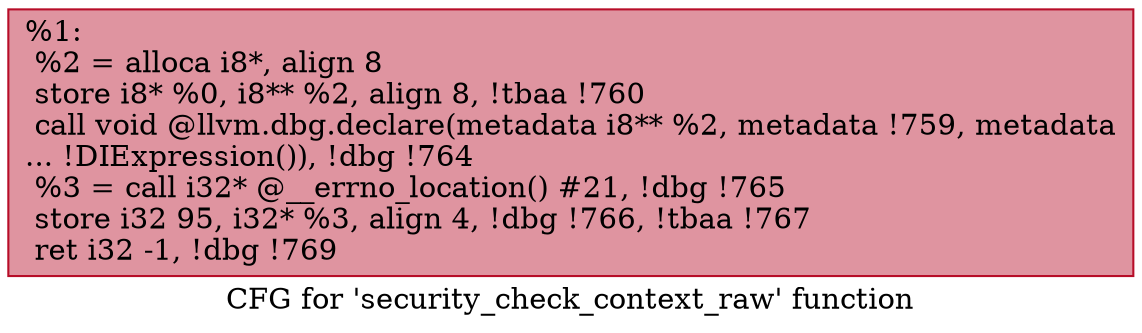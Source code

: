 digraph "CFG for 'security_check_context_raw' function" {
	label="CFG for 'security_check_context_raw' function";

	Node0xa127e0 [shape=record,color="#b70d28ff", style=filled, fillcolor="#b70d2870",label="{%1:\l  %2 = alloca i8*, align 8\l  store i8* %0, i8** %2, align 8, !tbaa !760\l  call void @llvm.dbg.declare(metadata i8** %2, metadata !759, metadata\l... !DIExpression()), !dbg !764\l  %3 = call i32* @__errno_location() #21, !dbg !765\l  store i32 95, i32* %3, align 4, !dbg !766, !tbaa !767\l  ret i32 -1, !dbg !769\l}"];
}
